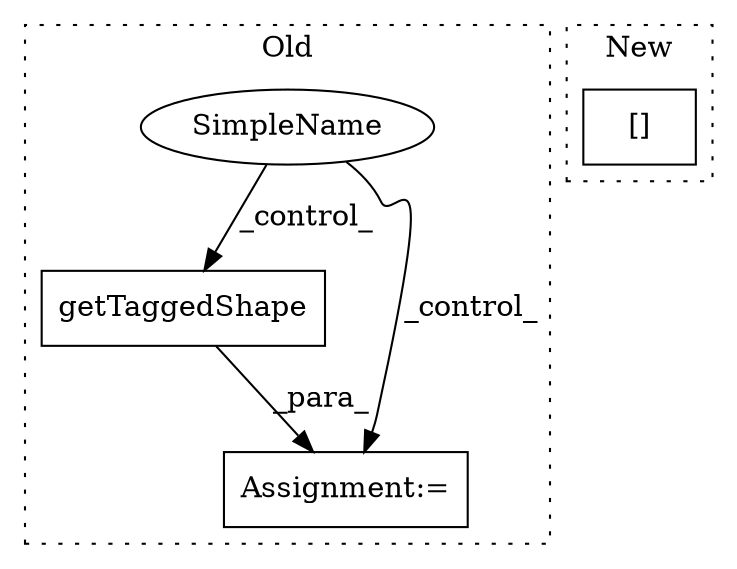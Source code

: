 digraph G {
subgraph cluster0 {
1 [label="getTaggedShape" a="32" s="737" l="16" shape="box"];
3 [label="SimpleName" a="42" s="" l="" shape="ellipse"];
4 [label="Assignment:=" a="7" s="717" l="1" shape="box"];
label = "Old";
style="dotted";
}
subgraph cluster1 {
2 [label="[]" a="2" s="1407,1425" l="15,1" shape="box"];
label = "New";
style="dotted";
}
1 -> 4 [label="_para_"];
3 -> 1 [label="_control_"];
3 -> 4 [label="_control_"];
}